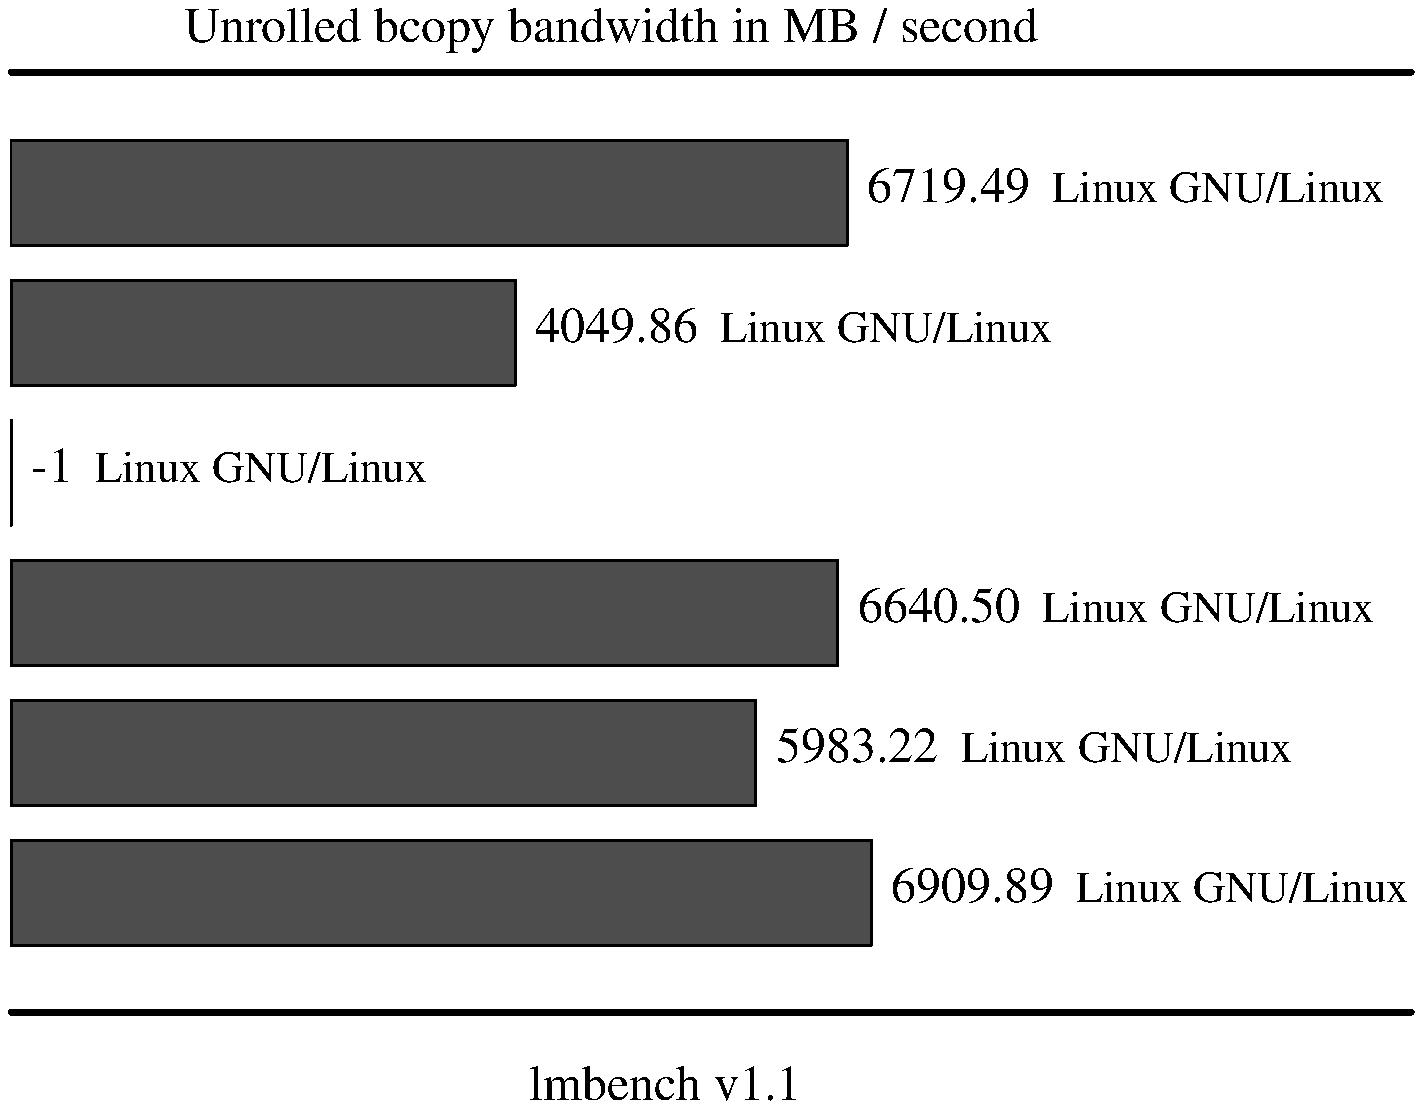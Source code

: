 .sp .75i
.po .23i
.ft R
.ps 16
.vs 21
.ce 100
\s+2Unrolled bcopy bandwidth in MB / second\s0
.ce 0
.vs 
.PS
.ps 16
.vs 11
[
# Variables, tweek these.
	fillval = .12		# default fill value boxes
	xsize = 4.3		# width of the graph
	ysize = 4.2		# height of the graph
	n = 6
	boxpercent = 75 / 100
	gap = xsize / n * (1 - boxpercent)
	maxdata = 6909.89
	yscale = ysize / maxdata
	xscale = xsize / maxdata

# Draw the graph borders 
	O:	box invis ht ysize wid xsize
boxht = ysize / n * boxpercent
box fill .7 wid 6719.49 * xscale with .nw at O.nw - (0, gap /2 + 0 * (ysize/n))
"\s+26719.49\s0  Linux GNU/Linux" ljust at last box.e + .1,0
box fill .7 wid 4049.86 * xscale with .nw at O.nw - (0, gap /2 + 1 * (ysize/n))
"\s+24049.86\s0  Linux GNU/Linux" ljust at last box.e + .1,0
box fill .7 wid -1 * xscale with .nw at O.nw - (0, gap /2 + 2 * (ysize/n))
"\s+2-1\s0  Linux GNU/Linux" ljust at last box.e + .1,0
box fill .7 wid 6640.50 * xscale with .nw at O.nw - (0, gap /2 + 3 * (ysize/n))
"\s+26640.50\s0  Linux GNU/Linux" ljust at last box.e + .1,0
box fill .7 wid 5983.22 * xscale with .nw at O.nw - (0, gap /2 + 4 * (ysize/n))
"\s+25983.22\s0  Linux GNU/Linux" ljust at last box.e + .1,0
box fill .7 wid 6909.89 * xscale with .nw at O.nw - (0, gap /2 + 5 * (ysize/n))
"\s+26909.89\s0  Linux GNU/Linux" ljust at last box.e + .1,0
]
box invis wid last [].wid + .5 ht last [].ht + .5 with .nw at last [].nw + (-.25, .25)
move to last [].nw + 0,.25
line thick 2 right 7
move to last [].sw - 0,.25
line thick 2 right 7
.PE
.ft
.ps
.vs
.po
.po .5i
.ft R
.ps 16
.vs 21
.sp .5
.ce 100
\s+2lmbench v1.1\s0
.po
.ft
.ps
.vs
.ce 0
